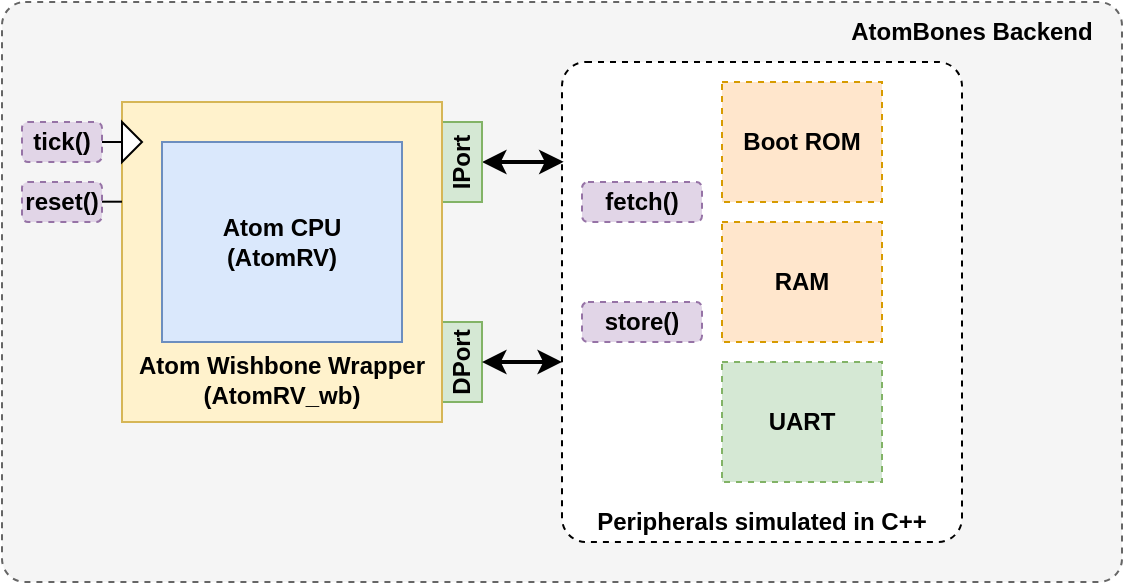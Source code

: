 <mxfile version="22.1.2" type="device">
  <diagram name="Page-1" id="AxxHWK4P5G7_AUV5sOG4">
    <mxGraphModel dx="918" dy="656" grid="1" gridSize="10" guides="1" tooltips="1" connect="1" arrows="1" fold="1" page="1" pageScale="1" pageWidth="850" pageHeight="1100" math="0" shadow="0">
      <root>
        <mxCell id="0" />
        <mxCell id="1" parent="0" />
        <mxCell id="lmuDNqRA9jmjP6LMzpu7-7" value="" style="rounded=1;whiteSpace=wrap;html=1;dashed=1;arcSize=4;fontStyle=1;fillColor=#f5f5f5;fontColor=#333333;strokeColor=#666666;" parent="1" vertex="1">
          <mxGeometry x="240" y="50" width="560" height="290" as="geometry" />
        </mxCell>
        <mxCell id="B27qckaR17qhnebmrA8z-7" value="" style="rounded=1;whiteSpace=wrap;html=1;dashed=1;arcSize=6;fontStyle=1" vertex="1" parent="1">
          <mxGeometry x="520" y="80" width="200" height="240" as="geometry" />
        </mxCell>
        <mxCell id="lmuDNqRA9jmjP6LMzpu7-14" style="edgeStyle=orthogonalEdgeStyle;rounded=0;orthogonalLoop=1;jettySize=auto;html=1;exitX=0.5;exitY=1;exitDx=0;exitDy=0;entryX=0.004;entryY=0.208;entryDx=0;entryDy=0;strokeWidth=2;startArrow=classic;startFill=1;fontStyle=1;entryPerimeter=0;" parent="1" source="lmuDNqRA9jmjP6LMzpu7-4" edge="1">
          <mxGeometry relative="1" as="geometry">
            <Array as="points" />
            <mxPoint x="520.8" y="129.92" as="targetPoint" />
          </mxGeometry>
        </mxCell>
        <mxCell id="lmuDNqRA9jmjP6LMzpu7-4" value="IPort" style="rounded=0;whiteSpace=wrap;html=1;fillColor=#d5e8d4;strokeColor=#82b366;fontStyle=1;rotation=-90;" parent="1" vertex="1">
          <mxGeometry x="450" y="120" width="40" height="20" as="geometry" />
        </mxCell>
        <mxCell id="lmuDNqRA9jmjP6LMzpu7-10" value="DPort" style="rounded=0;whiteSpace=wrap;html=1;fillColor=#d5e8d4;strokeColor=#82b366;fontStyle=1;rotation=-90;" parent="1" vertex="1">
          <mxGeometry x="450" y="220" width="40" height="20" as="geometry" />
        </mxCell>
        <mxCell id="lmuDNqRA9jmjP6LMzpu7-2" value="" style="rounded=0;whiteSpace=wrap;html=1;fillColor=#fff2cc;strokeColor=#d6b656;fontStyle=1" parent="1" vertex="1">
          <mxGeometry x="300" y="100" width="160" height="160" as="geometry" />
        </mxCell>
        <mxCell id="lmuDNqRA9jmjP6LMzpu7-1" value="Atom CPU&lt;br&gt;(AtomRV)" style="rounded=0;whiteSpace=wrap;html=1;fillColor=#dae8fc;strokeColor=#6c8ebf;fontStyle=1" parent="1" vertex="1">
          <mxGeometry x="320" y="120" width="120" height="100" as="geometry" />
        </mxCell>
        <mxCell id="lmuDNqRA9jmjP6LMzpu7-3" value="Atom Wishbone Wrapper (AtomRV_wb)" style="text;html=1;strokeColor=none;fillColor=none;align=center;verticalAlign=middle;whiteSpace=wrap;rounded=0;fontStyle=1" parent="1" vertex="1">
          <mxGeometry x="305" y="224" width="150" height="30" as="geometry" />
        </mxCell>
        <mxCell id="lmuDNqRA9jmjP6LMzpu7-12" value="" style="triangle;whiteSpace=wrap;html=1;fontStyle=1" parent="1" vertex="1">
          <mxGeometry x="300" y="110" width="10" height="20" as="geometry" />
        </mxCell>
        <mxCell id="lmuDNqRA9jmjP6LMzpu7-16" value="store()" style="rounded=1;whiteSpace=wrap;html=1;fillColor=#e1d5e7;strokeColor=#9673a6;dashed=1;fontStyle=1" parent="1" vertex="1">
          <mxGeometry x="530" y="200" width="60" height="20" as="geometry" />
        </mxCell>
        <mxCell id="lmuDNqRA9jmjP6LMzpu7-21" style="edgeStyle=orthogonalEdgeStyle;rounded=0;orthogonalLoop=1;jettySize=auto;html=1;exitX=0.5;exitY=1;exitDx=0;exitDy=0;strokeWidth=2;startArrow=classic;startFill=1;fontStyle=1;" parent="1" source="lmuDNqRA9jmjP6LMzpu7-10" edge="1">
          <mxGeometry relative="1" as="geometry">
            <mxPoint x="340" y="290" as="sourcePoint" />
            <mxPoint x="520" y="230" as="targetPoint" />
            <Array as="points">
              <mxPoint x="520" y="230" />
            </Array>
          </mxGeometry>
        </mxCell>
        <mxCell id="lmuDNqRA9jmjP6LMzpu7-26" value="" style="endArrow=none;html=1;rounded=0;entryX=0;entryY=0.5;entryDx=0;entryDy=0;fontStyle=1" parent="1" target="lmuDNqRA9jmjP6LMzpu7-12" edge="1">
          <mxGeometry width="50" height="50" relative="1" as="geometry">
            <mxPoint x="290" y="120" as="sourcePoint" />
            <mxPoint x="290" y="130" as="targetPoint" />
          </mxGeometry>
        </mxCell>
        <mxCell id="lmuDNqRA9jmjP6LMzpu7-30" value="" style="endArrow=none;html=1;rounded=0;entryX=0;entryY=0.5;entryDx=0;entryDy=0;fontStyle=1" parent="1" edge="1">
          <mxGeometry width="50" height="50" relative="1" as="geometry">
            <mxPoint x="290" y="149.85" as="sourcePoint" />
            <mxPoint x="300" y="149.85" as="targetPoint" />
          </mxGeometry>
        </mxCell>
        <mxCell id="lmuDNqRA9jmjP6LMzpu7-35" value="fetch()" style="rounded=1;whiteSpace=wrap;html=1;fillColor=#e1d5e7;strokeColor=#9673a6;dashed=1;fontStyle=1" parent="1" vertex="1">
          <mxGeometry x="530" y="140" width="60" height="20" as="geometry" />
        </mxCell>
        <mxCell id="lmuDNqRA9jmjP6LMzpu7-36" value="tick()" style="rounded=1;whiteSpace=wrap;html=1;fillColor=#e1d5e7;strokeColor=#9673a6;dashed=1;fontStyle=1" parent="1" vertex="1">
          <mxGeometry x="250" y="110" width="40" height="20" as="geometry" />
        </mxCell>
        <mxCell id="lmuDNqRA9jmjP6LMzpu7-37" value="reset()" style="rounded=1;whiteSpace=wrap;html=1;fillColor=#e1d5e7;strokeColor=#9673a6;dashed=1;fontStyle=1" parent="1" vertex="1">
          <mxGeometry x="250" y="140" width="40" height="20" as="geometry" />
        </mxCell>
        <mxCell id="lmuDNqRA9jmjP6LMzpu7-38" value="&lt;span&gt;AtomBones Backend&lt;/span&gt;" style="text;html=1;strokeColor=none;fillColor=none;align=center;verticalAlign=middle;whiteSpace=wrap;rounded=0;fontStyle=1" parent="1" vertex="1">
          <mxGeometry x="660" y="50" width="130" height="30" as="geometry" />
        </mxCell>
        <mxCell id="lmuDNqRA9jmjP6LMzpu7-41" value="Peripherals simulated in C++" style="text;html=1;strokeColor=none;fillColor=none;align=center;verticalAlign=middle;whiteSpace=wrap;rounded=0;fontStyle=1" parent="1" vertex="1">
          <mxGeometry x="535" y="300" width="170" height="20" as="geometry" />
        </mxCell>
        <mxCell id="B27qckaR17qhnebmrA8z-4" value="Boot ROM" style="rounded=0;whiteSpace=wrap;html=1;fillColor=#ffe6cc;strokeColor=#d79b00;dashed=1;fontStyle=1" vertex="1" parent="1">
          <mxGeometry x="600" y="90" width="80" height="60" as="geometry" />
        </mxCell>
        <mxCell id="B27qckaR17qhnebmrA8z-5" value="RAM" style="rounded=0;whiteSpace=wrap;html=1;fillColor=#ffe6cc;strokeColor=#d79b00;dashed=1;fontStyle=1" vertex="1" parent="1">
          <mxGeometry x="600" y="160" width="80" height="60" as="geometry" />
        </mxCell>
        <mxCell id="B27qckaR17qhnebmrA8z-6" value="UART" style="rounded=0;whiteSpace=wrap;html=1;fillColor=#d5e8d4;strokeColor=#82b366;dashed=1;fontStyle=1" vertex="1" parent="1">
          <mxGeometry x="600" y="230" width="80" height="60" as="geometry" />
        </mxCell>
      </root>
    </mxGraphModel>
  </diagram>
</mxfile>
